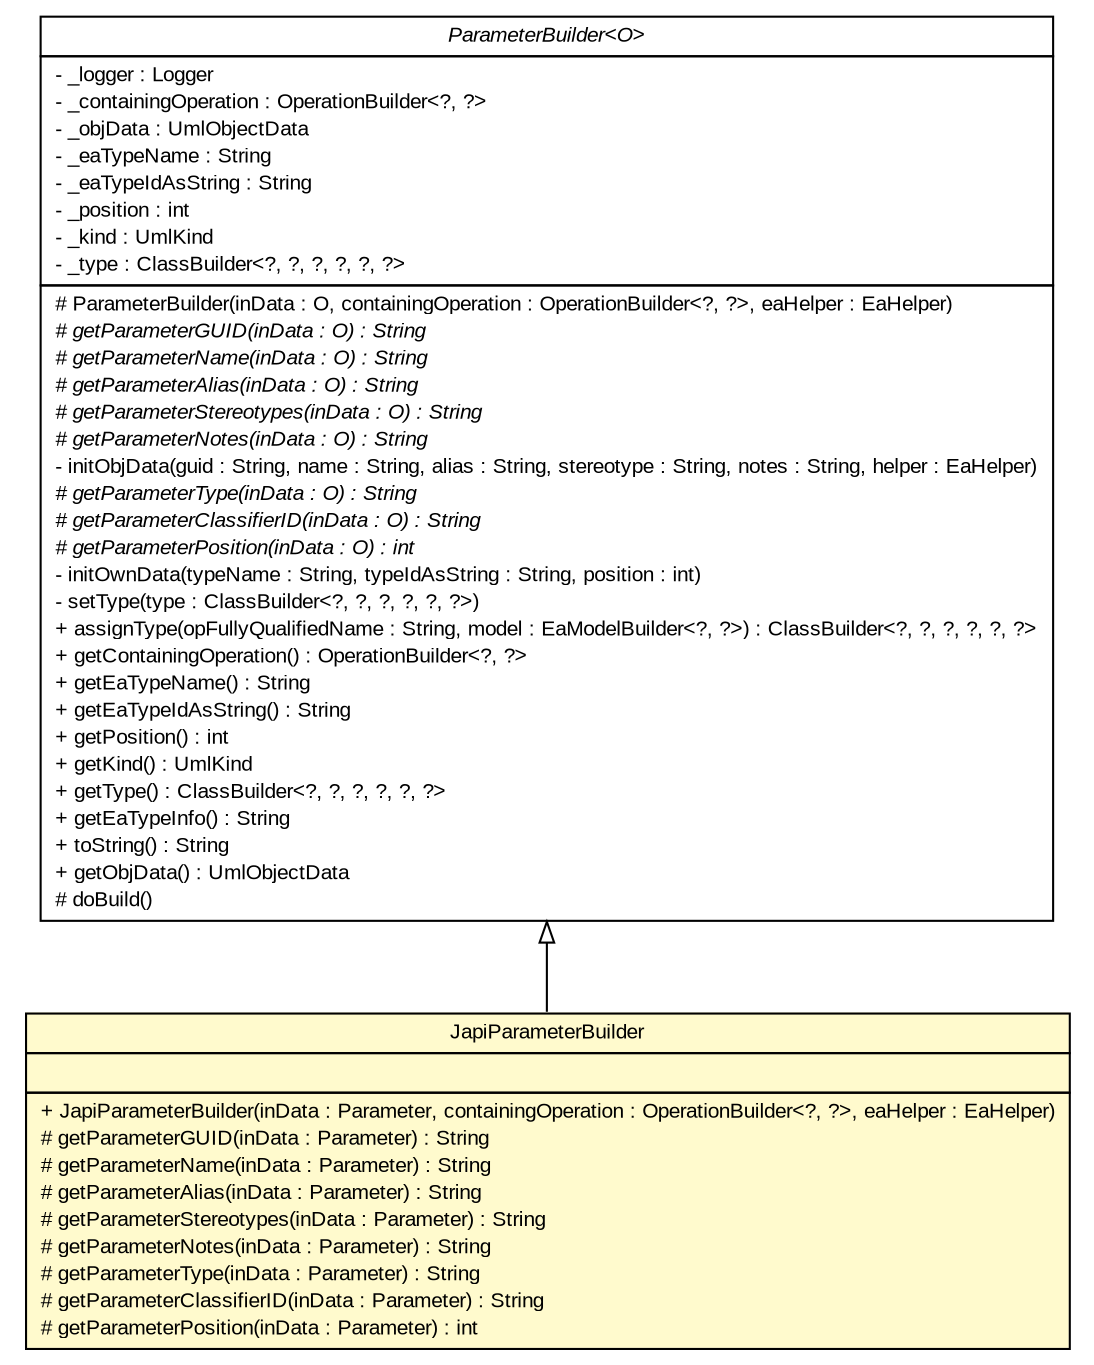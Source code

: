 #!/usr/local/bin/dot
#
# Class diagram 
# Generated by UMLGraph version R5_6_6-6-g3bdff0 (http://www.umlgraph.org/)
#

digraph G {
	edge [fontname="arial",fontsize=10,labelfontname="arial",labelfontsize=10];
	node [fontname="arial",fontsize=10,shape=plaintext];
	nodesep=0.25;
	ranksep=0.5;
	// org.tanjakostic.jcleancim.builder.ea.ParameterBuilder<O>
	c128173 [label=<<table title="org.tanjakostic.jcleancim.builder.ea.ParameterBuilder" border="0" cellborder="1" cellspacing="0" cellpadding="2" port="p" href="../ParameterBuilder.html">
		<tr><td><table border="0" cellspacing="0" cellpadding="1">
<tr><td align="center" balign="center"><font face="Arial Italic"> ParameterBuilder&lt;O&gt; </font></td></tr>
		</table></td></tr>
		<tr><td><table border="0" cellspacing="0" cellpadding="1">
<tr><td align="left" balign="left"> - _logger : Logger </td></tr>
<tr><td align="left" balign="left"> - _containingOperation : OperationBuilder&lt;?, ?&gt; </td></tr>
<tr><td align="left" balign="left"> - _objData : UmlObjectData </td></tr>
<tr><td align="left" balign="left"> - _eaTypeName : String </td></tr>
<tr><td align="left" balign="left"> - _eaTypeIdAsString : String </td></tr>
<tr><td align="left" balign="left"> - _position : int </td></tr>
<tr><td align="left" balign="left"> - _kind : UmlKind </td></tr>
<tr><td align="left" balign="left"> - _type : ClassBuilder&lt;?, ?, ?, ?, ?, ?&gt; </td></tr>
		</table></td></tr>
		<tr><td><table border="0" cellspacing="0" cellpadding="1">
<tr><td align="left" balign="left"> # ParameterBuilder(inData : O, containingOperation : OperationBuilder&lt;?, ?&gt;, eaHelper : EaHelper) </td></tr>
<tr><td align="left" balign="left"><font face="Arial Italic" point-size="10.0"> # getParameterGUID(inData : O) : String </font></td></tr>
<tr><td align="left" balign="left"><font face="Arial Italic" point-size="10.0"> # getParameterName(inData : O) : String </font></td></tr>
<tr><td align="left" balign="left"><font face="Arial Italic" point-size="10.0"> # getParameterAlias(inData : O) : String </font></td></tr>
<tr><td align="left" balign="left"><font face="Arial Italic" point-size="10.0"> # getParameterStereotypes(inData : O) : String </font></td></tr>
<tr><td align="left" balign="left"><font face="Arial Italic" point-size="10.0"> # getParameterNotes(inData : O) : String </font></td></tr>
<tr><td align="left" balign="left"> - initObjData(guid : String, name : String, alias : String, stereotype : String, notes : String, helper : EaHelper) </td></tr>
<tr><td align="left" balign="left"><font face="Arial Italic" point-size="10.0"> # getParameterType(inData : O) : String </font></td></tr>
<tr><td align="left" balign="left"><font face="Arial Italic" point-size="10.0"> # getParameterClassifierID(inData : O) : String </font></td></tr>
<tr><td align="left" balign="left"><font face="Arial Italic" point-size="10.0"> # getParameterPosition(inData : O) : int </font></td></tr>
<tr><td align="left" balign="left"> - initOwnData(typeName : String, typeIdAsString : String, position : int) </td></tr>
<tr><td align="left" balign="left"> - setType(type : ClassBuilder&lt;?, ?, ?, ?, ?, ?&gt;) </td></tr>
<tr><td align="left" balign="left"> + assignType(opFullyQualifiedName : String, model : EaModelBuilder&lt;?, ?&gt;) : ClassBuilder&lt;?, ?, ?, ?, ?, ?&gt; </td></tr>
<tr><td align="left" balign="left"> + getContainingOperation() : OperationBuilder&lt;?, ?&gt; </td></tr>
<tr><td align="left" balign="left"> + getEaTypeName() : String </td></tr>
<tr><td align="left" balign="left"> + getEaTypeIdAsString() : String </td></tr>
<tr><td align="left" balign="left"> + getPosition() : int </td></tr>
<tr><td align="left" balign="left"> + getKind() : UmlKind </td></tr>
<tr><td align="left" balign="left"> + getType() : ClassBuilder&lt;?, ?, ?, ?, ?, ?&gt; </td></tr>
<tr><td align="left" balign="left"> + getEaTypeInfo() : String </td></tr>
<tr><td align="left" balign="left"> + toString() : String </td></tr>
<tr><td align="left" balign="left"> + getObjData() : UmlObjectData </td></tr>
<tr><td align="left" balign="left"> # doBuild() </td></tr>
		</table></td></tr>
		</table>>, URL="../ParameterBuilder.html", fontname="arial", fontcolor="black", fontsize=10.0];
	// org.tanjakostic.jcleancim.builder.ea.japi.JapiParameterBuilder
	c128207 [label=<<table title="org.tanjakostic.jcleancim.builder.ea.japi.JapiParameterBuilder" border="0" cellborder="1" cellspacing="0" cellpadding="2" port="p" bgcolor="lemonChiffon" href="./JapiParameterBuilder.html">
		<tr><td><table border="0" cellspacing="0" cellpadding="1">
<tr><td align="center" balign="center"> JapiParameterBuilder </td></tr>
		</table></td></tr>
		<tr><td><table border="0" cellspacing="0" cellpadding="1">
<tr><td align="left" balign="left">  </td></tr>
		</table></td></tr>
		<tr><td><table border="0" cellspacing="0" cellpadding="1">
<tr><td align="left" balign="left"> + JapiParameterBuilder(inData : Parameter, containingOperation : OperationBuilder&lt;?, ?&gt;, eaHelper : EaHelper) </td></tr>
<tr><td align="left" balign="left"> # getParameterGUID(inData : Parameter) : String </td></tr>
<tr><td align="left" balign="left"> # getParameterName(inData : Parameter) : String </td></tr>
<tr><td align="left" balign="left"> # getParameterAlias(inData : Parameter) : String </td></tr>
<tr><td align="left" balign="left"> # getParameterStereotypes(inData : Parameter) : String </td></tr>
<tr><td align="left" balign="left"> # getParameterNotes(inData : Parameter) : String </td></tr>
<tr><td align="left" balign="left"> # getParameterType(inData : Parameter) : String </td></tr>
<tr><td align="left" balign="left"> # getParameterClassifierID(inData : Parameter) : String </td></tr>
<tr><td align="left" balign="left"> # getParameterPosition(inData : Parameter) : int </td></tr>
		</table></td></tr>
		</table>>, URL="./JapiParameterBuilder.html", fontname="arial", fontcolor="black", fontsize=10.0];
	//org.tanjakostic.jcleancim.builder.ea.japi.JapiParameterBuilder extends org.tanjakostic.jcleancim.builder.ea.ParameterBuilder<org.sparx.Parameter>
	c128173:p -> c128207:p [dir=back,arrowtail=empty];
}

